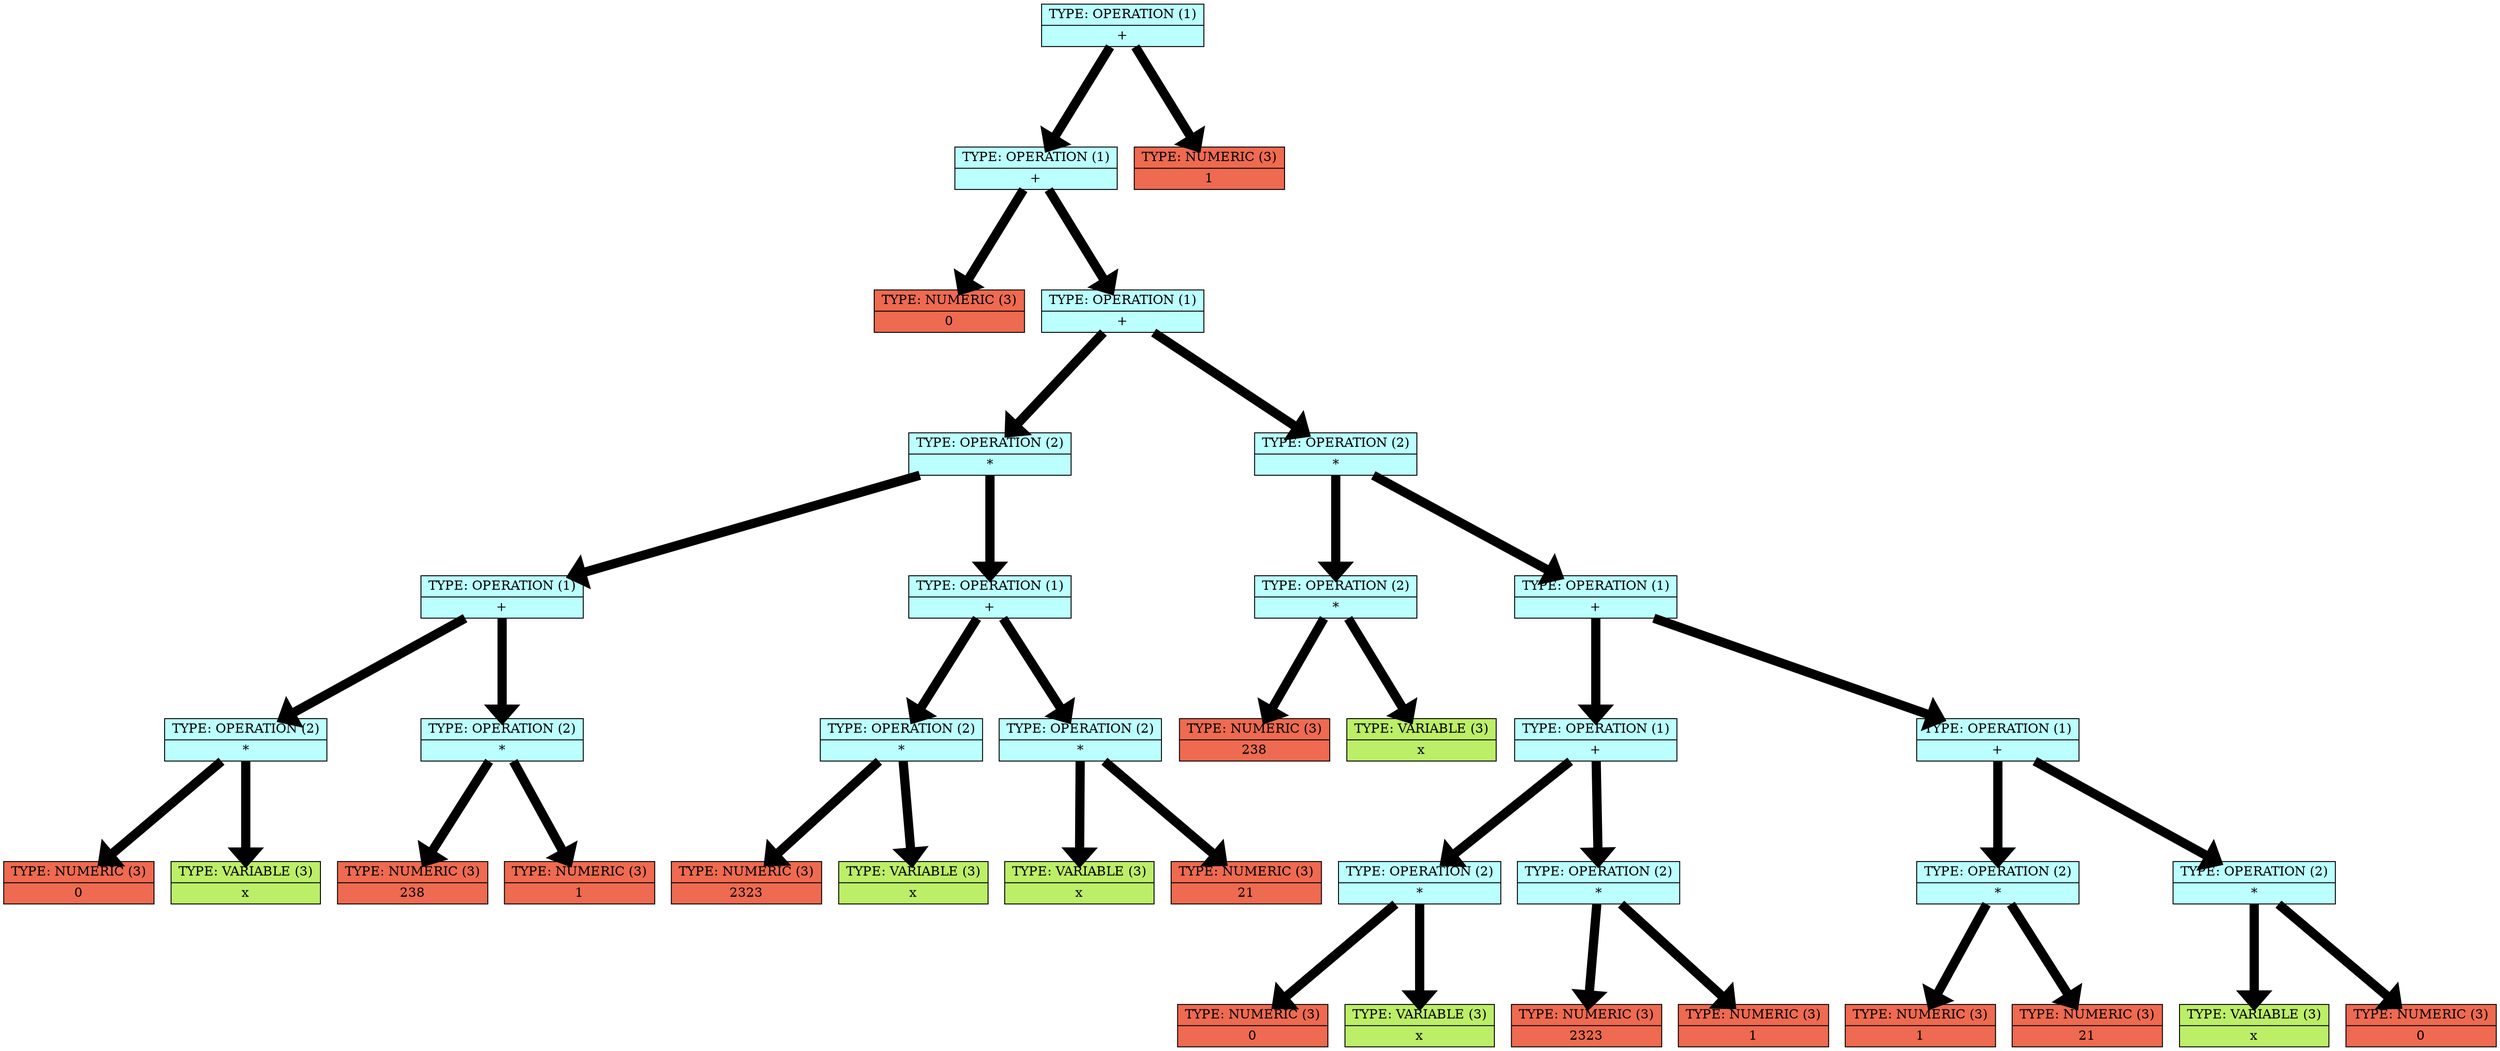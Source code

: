 digraph structs {    
rankdir = TB;        
graph [dpi = 200];   
ranksep = 1.5;       
edge[penwidth = 10]; 
cell0 [style = filled, color = black, shape=record, 
fillcolor = paleturquoise1, label = " { <ptr> TYPE: OPERATION (1) | +} " ];                         
cell1 [style = filled, color = black, shape=record, 
fillcolor = paleturquoise1, label = " { <ptr> TYPE: OPERATION (1) | +} " ];                         
cell2 [style = filled, color = black, shape=record, 
fillcolor = coral2, label = " { <ptr> TYPE: NUMERIC (3) | 0} " ];                         
cell3 [style = filled, color = black, shape=record, 
fillcolor = paleturquoise1, label = " { <ptr> TYPE: OPERATION (1) | +} " ];                         
cell4 [style = filled, color = black, shape=record, 
fillcolor = paleturquoise1, label = " { <ptr> TYPE: OPERATION (2) | *} " ];                         
cell5 [style = filled, color = black, shape=record, 
fillcolor = paleturquoise1, label = " { <ptr> TYPE: OPERATION (1) | +} " ];                         
cell6 [style = filled, color = black, shape=record, 
fillcolor = paleturquoise1, label = " { <ptr> TYPE: OPERATION (2) | *} " ];                         
cell7 [style = filled, color = black, shape=record, 
fillcolor = coral2, label = " { <ptr> TYPE: NUMERIC (3) | 0} " ];                         
cell8 [style = filled, color = black, shape=record, 
fillcolor = darkolivegreen2, label = " { <ptr> TYPE: VARIABLE (3) | x} " ];                         
cell9 [style = filled, color = black, shape=record, 
fillcolor = paleturquoise1, label = " { <ptr> TYPE: OPERATION (2) | *} " ];                         
cell10 [style = filled, color = black, shape=record, 
fillcolor = coral2, label = " { <ptr> TYPE: NUMERIC (3) | 238} " ];                         
cell11 [style = filled, color = black, shape=record, 
fillcolor = coral2, label = " { <ptr> TYPE: NUMERIC (3) | 1} " ];                         
cell12 [style = filled, color = black, shape=record, 
fillcolor = paleturquoise1, label = " { <ptr> TYPE: OPERATION (1) | +} " ];                         
cell13 [style = filled, color = black, shape=record, 
fillcolor = paleturquoise1, label = " { <ptr> TYPE: OPERATION (2) | *} " ];                         
cell14 [style = filled, color = black, shape=record, 
fillcolor = coral2, label = " { <ptr> TYPE: NUMERIC (3) | 2323} " ];                         
cell15 [style = filled, color = black, shape=record, 
fillcolor = darkolivegreen2, label = " { <ptr> TYPE: VARIABLE (3) | x} " ];                         
cell16 [style = filled, color = black, shape=record, 
fillcolor = paleturquoise1, label = " { <ptr> TYPE: OPERATION (2) | *} " ];                         
cell17 [style = filled, color = black, shape=record, 
fillcolor = darkolivegreen2, label = " { <ptr> TYPE: VARIABLE (3) | x} " ];                         
cell18 [style = filled, color = black, shape=record, 
fillcolor = coral2, label = " { <ptr> TYPE: NUMERIC (3) | 21} " ];                         
cell19 [style = filled, color = black, shape=record, 
fillcolor = paleturquoise1, label = " { <ptr> TYPE: OPERATION (2) | *} " ];                         
cell20 [style = filled, color = black, shape=record, 
fillcolor = paleturquoise1, label = " { <ptr> TYPE: OPERATION (2) | *} " ];                         
cell21 [style = filled, color = black, shape=record, 
fillcolor = coral2, label = " { <ptr> TYPE: NUMERIC (3) | 238} " ];                         
cell22 [style = filled, color = black, shape=record, 
fillcolor = darkolivegreen2, label = " { <ptr> TYPE: VARIABLE (3) | x} " ];                         
cell23 [style = filled, color = black, shape=record, 
fillcolor = paleturquoise1, label = " { <ptr> TYPE: OPERATION (1) | +} " ];                         
cell24 [style = filled, color = black, shape=record, 
fillcolor = paleturquoise1, label = " { <ptr> TYPE: OPERATION (1) | +} " ];                         
cell25 [style = filled, color = black, shape=record, 
fillcolor = paleturquoise1, label = " { <ptr> TYPE: OPERATION (2) | *} " ];                         
cell26 [style = filled, color = black, shape=record, 
fillcolor = coral2, label = " { <ptr> TYPE: NUMERIC (3) | 0} " ];                         
cell27 [style = filled, color = black, shape=record, 
fillcolor = darkolivegreen2, label = " { <ptr> TYPE: VARIABLE (3) | x} " ];                         
cell28 [style = filled, color = black, shape=record, 
fillcolor = paleturquoise1, label = " { <ptr> TYPE: OPERATION (2) | *} " ];                         
cell29 [style = filled, color = black, shape=record, 
fillcolor = coral2, label = " { <ptr> TYPE: NUMERIC (3) | 2323} " ];                         
cell30 [style = filled, color = black, shape=record, 
fillcolor = coral2, label = " { <ptr> TYPE: NUMERIC (3) | 1} " ];                         
cell31 [style = filled, color = black, shape=record, 
fillcolor = paleturquoise1, label = " { <ptr> TYPE: OPERATION (1) | +} " ];                         
cell32 [style = filled, color = black, shape=record, 
fillcolor = paleturquoise1, label = " { <ptr> TYPE: OPERATION (2) | *} " ];                         
cell33 [style = filled, color = black, shape=record, 
fillcolor = coral2, label = " { <ptr> TYPE: NUMERIC (3) | 1} " ];                         
cell34 [style = filled, color = black, shape=record, 
fillcolor = coral2, label = " { <ptr> TYPE: NUMERIC (3) | 21} " ];                         
cell35 [style = filled, color = black, shape=record, 
fillcolor = paleturquoise1, label = " { <ptr> TYPE: OPERATION (2) | *} " ];                         
cell36 [style = filled, color = black, shape=record, 
fillcolor = darkolivegreen2, label = " { <ptr> TYPE: VARIABLE (3) | x} " ];                         
cell37 [style = filled, color = black, shape=record, 
fillcolor = coral2, label = " { <ptr> TYPE: NUMERIC (3) | 0} " ];                         
cell38 [style = filled, color = black, shape=record, 
fillcolor = coral2, label = " { <ptr> TYPE: NUMERIC (3) | 1} " ];                         
cell0 -> cell1;
cell1 -> cell2;
cell1 -> cell3;
cell3 -> cell4;
cell4 -> cell5;
cell5 -> cell6;
cell6 -> cell7;
cell6 -> cell8;
cell5 -> cell9;
cell9 -> cell10;
cell9 -> cell11;
cell4 -> cell12;
cell12 -> cell13;
cell13 -> cell14;
cell13 -> cell15;
cell12 -> cell16;
cell16 -> cell17;
cell16 -> cell18;
cell3 -> cell19;
cell19 -> cell20;
cell20 -> cell21;
cell20 -> cell22;
cell19 -> cell23;
cell23 -> cell24;
cell24 -> cell25;
cell25 -> cell26;
cell25 -> cell27;
cell24 -> cell28;
cell28 -> cell29;
cell28 -> cell30;
cell23 -> cell31;
cell31 -> cell32;
cell32 -> cell33;
cell32 -> cell34;
cell31 -> cell35;
cell35 -> cell36;
cell35 -> cell37;
cell0 -> cell38;
}
